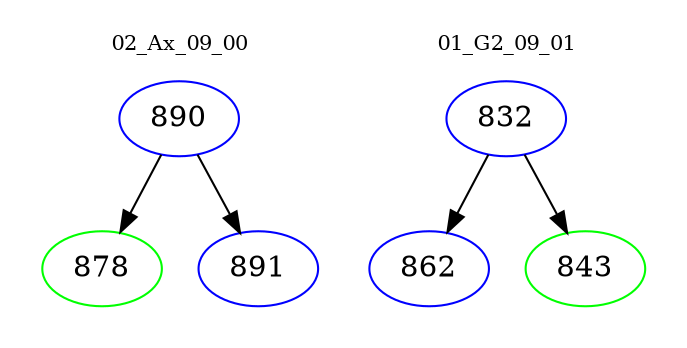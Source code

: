 digraph{
subgraph cluster_0 {
color = white
label = "02_Ax_09_00";
fontsize=10;
T0_890 [label="890", color="blue"]
T0_890 -> T0_878 [color="black"]
T0_878 [label="878", color="green"]
T0_890 -> T0_891 [color="black"]
T0_891 [label="891", color="blue"]
}
subgraph cluster_1 {
color = white
label = "01_G2_09_01";
fontsize=10;
T1_832 [label="832", color="blue"]
T1_832 -> T1_862 [color="black"]
T1_862 [label="862", color="blue"]
T1_832 -> T1_843 [color="black"]
T1_843 [label="843", color="green"]
}
}
